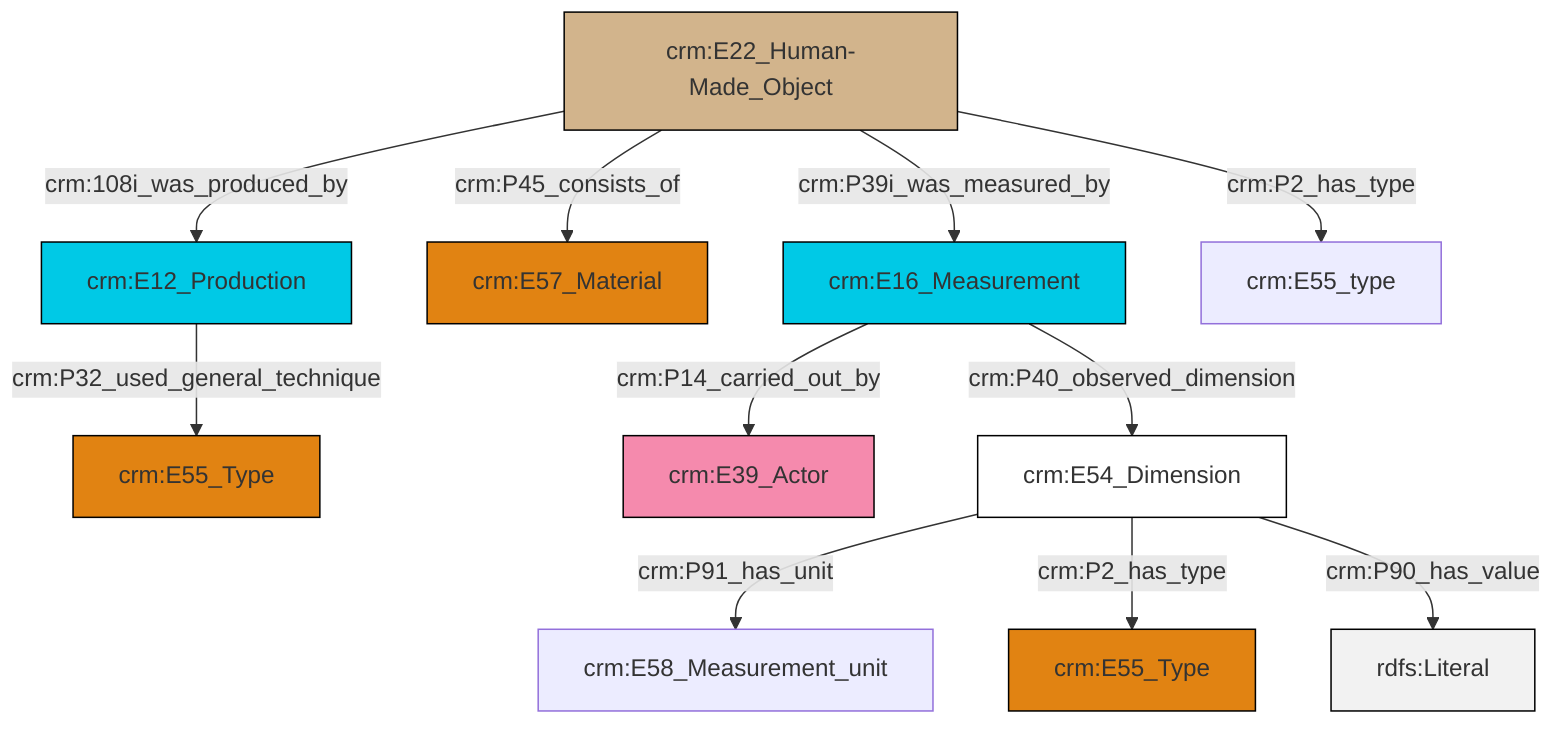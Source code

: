 graph TD
classDef Literal fill:#f2f2f2,stroke:#000000;
classDef CRM_Entity fill:#FFFFFF,stroke:#000000;
classDef Temporal_Entity fill:#00C9E6, stroke:#000000;
classDef Type fill:#E18312, stroke:#000000;
classDef Time-Span fill:#2C9C91, stroke:#000000;
classDef Appellation fill:#FFEB7F, stroke:#000000;
classDef Place fill:#008836, stroke:#000000;
classDef Persistent_Item fill:#B266B2, stroke:#000000;
classDef Conceptual_Object fill:#FFD700, stroke:#000000;
classDef Physical_Thing fill:#D2B48C, stroke:#000000;
classDef Actor fill:#f58aad, stroke:#000000;
classDef PC_Classes fill:#4ce600, stroke:#000000;
classDef Multi fill:#cccccc,stroke:#000000;

0["crm:E54_Dimension"]:::CRM_Entity -->|crm:P91_has_unit| 1["crm:E58_Measurement_unit"]:::Default
4["crm:E12_Production"]:::Temporal_Entity -->|crm:P32_used_general_technique| 5["crm:E55_Type"]:::Type
0["crm:E54_Dimension"]:::CRM_Entity -->|crm:P2_has_type| 11["crm:E55_Type"]:::Type
2["crm:E22_Human-Made_Object"]:::Physical_Thing -->|crm:108i_was_produced_by| 4["crm:E12_Production"]:::Temporal_Entity
13["crm:E16_Measurement"]:::Temporal_Entity -->|crm:P14_carried_out_by| 15["crm:E39_Actor"]:::Actor
2["crm:E22_Human-Made_Object"]:::Physical_Thing -->|crm:P45_consists_of| 6["crm:E57_Material"]:::Type
0["crm:E54_Dimension"]:::CRM_Entity -->|crm:P90_has_value| 16[rdfs:Literal]:::Literal
2["crm:E22_Human-Made_Object"]:::Physical_Thing -->|crm:P39i_was_measured_by| 13["crm:E16_Measurement"]:::Temporal_Entity
2["crm:E22_Human-Made_Object"]:::Physical_Thing -->|crm:P2_has_type| 8["crm:E55_type"]:::Default
13["crm:E16_Measurement"]:::Temporal_Entity -->|crm:P40_observed_dimension| 0["crm:E54_Dimension"]:::CRM_Entity